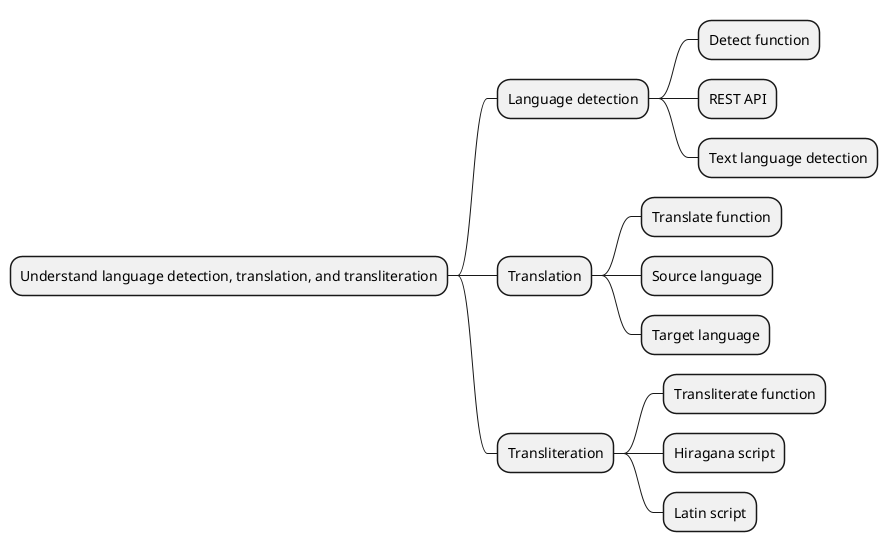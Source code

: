 @startmindmap
* Understand language detection, translation, and transliteration
** Language detection
*** Detect function
*** REST API
*** Text language detection
** Translation
*** Translate function
*** Source language
*** Target language
** Transliteration
*** Transliterate function
*** Hiragana script
*** Latin script
@endmindmap